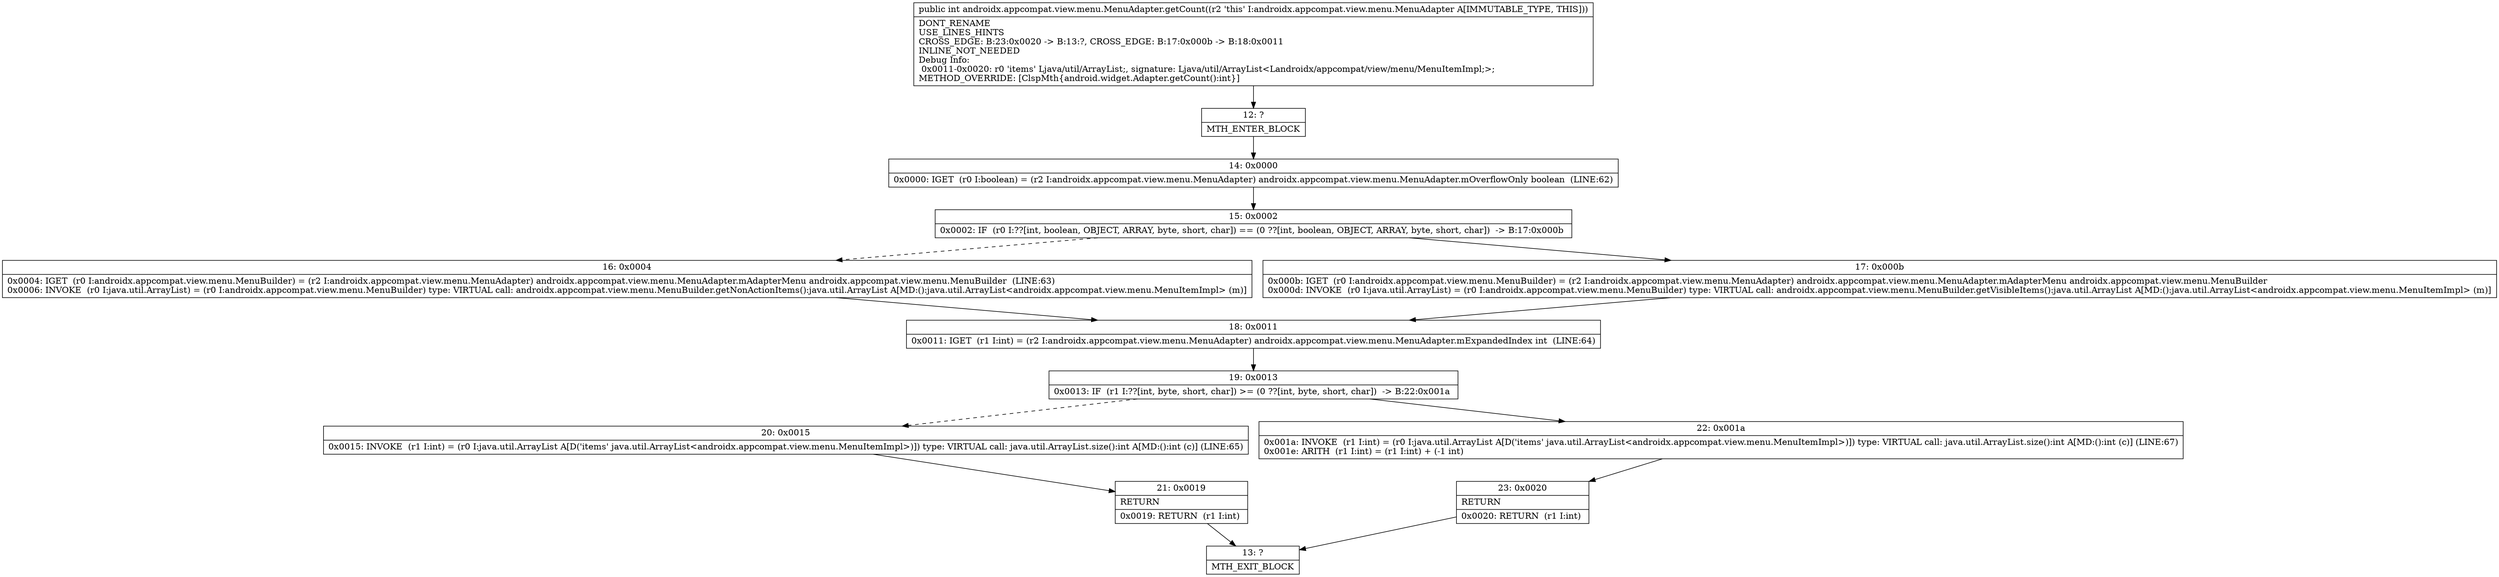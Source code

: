 digraph "CFG forandroidx.appcompat.view.menu.MenuAdapter.getCount()I" {
Node_12 [shape=record,label="{12\:\ ?|MTH_ENTER_BLOCK\l}"];
Node_14 [shape=record,label="{14\:\ 0x0000|0x0000: IGET  (r0 I:boolean) = (r2 I:androidx.appcompat.view.menu.MenuAdapter) androidx.appcompat.view.menu.MenuAdapter.mOverflowOnly boolean  (LINE:62)\l}"];
Node_15 [shape=record,label="{15\:\ 0x0002|0x0002: IF  (r0 I:??[int, boolean, OBJECT, ARRAY, byte, short, char]) == (0 ??[int, boolean, OBJECT, ARRAY, byte, short, char])  \-\> B:17:0x000b \l}"];
Node_16 [shape=record,label="{16\:\ 0x0004|0x0004: IGET  (r0 I:androidx.appcompat.view.menu.MenuBuilder) = (r2 I:androidx.appcompat.view.menu.MenuAdapter) androidx.appcompat.view.menu.MenuAdapter.mAdapterMenu androidx.appcompat.view.menu.MenuBuilder  (LINE:63)\l0x0006: INVOKE  (r0 I:java.util.ArrayList) = (r0 I:androidx.appcompat.view.menu.MenuBuilder) type: VIRTUAL call: androidx.appcompat.view.menu.MenuBuilder.getNonActionItems():java.util.ArrayList A[MD:():java.util.ArrayList\<androidx.appcompat.view.menu.MenuItemImpl\> (m)]\l}"];
Node_18 [shape=record,label="{18\:\ 0x0011|0x0011: IGET  (r1 I:int) = (r2 I:androidx.appcompat.view.menu.MenuAdapter) androidx.appcompat.view.menu.MenuAdapter.mExpandedIndex int  (LINE:64)\l}"];
Node_19 [shape=record,label="{19\:\ 0x0013|0x0013: IF  (r1 I:??[int, byte, short, char]) \>= (0 ??[int, byte, short, char])  \-\> B:22:0x001a \l}"];
Node_20 [shape=record,label="{20\:\ 0x0015|0x0015: INVOKE  (r1 I:int) = (r0 I:java.util.ArrayList A[D('items' java.util.ArrayList\<androidx.appcompat.view.menu.MenuItemImpl\>)]) type: VIRTUAL call: java.util.ArrayList.size():int A[MD:():int (c)] (LINE:65)\l}"];
Node_21 [shape=record,label="{21\:\ 0x0019|RETURN\l|0x0019: RETURN  (r1 I:int) \l}"];
Node_13 [shape=record,label="{13\:\ ?|MTH_EXIT_BLOCK\l}"];
Node_22 [shape=record,label="{22\:\ 0x001a|0x001a: INVOKE  (r1 I:int) = (r0 I:java.util.ArrayList A[D('items' java.util.ArrayList\<androidx.appcompat.view.menu.MenuItemImpl\>)]) type: VIRTUAL call: java.util.ArrayList.size():int A[MD:():int (c)] (LINE:67)\l0x001e: ARITH  (r1 I:int) = (r1 I:int) + (\-1 int) \l}"];
Node_23 [shape=record,label="{23\:\ 0x0020|RETURN\l|0x0020: RETURN  (r1 I:int) \l}"];
Node_17 [shape=record,label="{17\:\ 0x000b|0x000b: IGET  (r0 I:androidx.appcompat.view.menu.MenuBuilder) = (r2 I:androidx.appcompat.view.menu.MenuAdapter) androidx.appcompat.view.menu.MenuAdapter.mAdapterMenu androidx.appcompat.view.menu.MenuBuilder \l0x000d: INVOKE  (r0 I:java.util.ArrayList) = (r0 I:androidx.appcompat.view.menu.MenuBuilder) type: VIRTUAL call: androidx.appcompat.view.menu.MenuBuilder.getVisibleItems():java.util.ArrayList A[MD:():java.util.ArrayList\<androidx.appcompat.view.menu.MenuItemImpl\> (m)]\l}"];
MethodNode[shape=record,label="{public int androidx.appcompat.view.menu.MenuAdapter.getCount((r2 'this' I:androidx.appcompat.view.menu.MenuAdapter A[IMMUTABLE_TYPE, THIS]))  | DONT_RENAME\lUSE_LINES_HINTS\lCROSS_EDGE: B:23:0x0020 \-\> B:13:?, CROSS_EDGE: B:17:0x000b \-\> B:18:0x0011\lINLINE_NOT_NEEDED\lDebug Info:\l  0x0011\-0x0020: r0 'items' Ljava\/util\/ArrayList;, signature: Ljava\/util\/ArrayList\<Landroidx\/appcompat\/view\/menu\/MenuItemImpl;\>;\lMETHOD_OVERRIDE: [ClspMth\{android.widget.Adapter.getCount():int\}]\l}"];
MethodNode -> Node_12;Node_12 -> Node_14;
Node_14 -> Node_15;
Node_15 -> Node_16[style=dashed];
Node_15 -> Node_17;
Node_16 -> Node_18;
Node_18 -> Node_19;
Node_19 -> Node_20[style=dashed];
Node_19 -> Node_22;
Node_20 -> Node_21;
Node_21 -> Node_13;
Node_22 -> Node_23;
Node_23 -> Node_13;
Node_17 -> Node_18;
}

